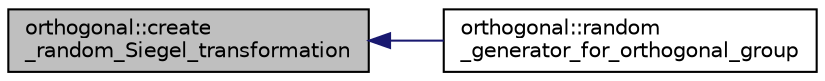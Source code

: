 digraph "orthogonal::create_random_Siegel_transformation"
{
  edge [fontname="Helvetica",fontsize="10",labelfontname="Helvetica",labelfontsize="10"];
  node [fontname="Helvetica",fontsize="10",shape=record];
  rankdir="LR";
  Node3035 [label="orthogonal::create\l_random_Siegel_transformation",height=0.2,width=0.4,color="black", fillcolor="grey75", style="filled", fontcolor="black"];
  Node3035 -> Node3036 [dir="back",color="midnightblue",fontsize="10",style="solid",fontname="Helvetica"];
  Node3036 [label="orthogonal::random\l_generator_for_orthogonal_group",height=0.2,width=0.4,color="black", fillcolor="white", style="filled",URL="$d7/daa/classorthogonal.html#a380946c3af4d3d83118c409a7aecfe3d"];
}
